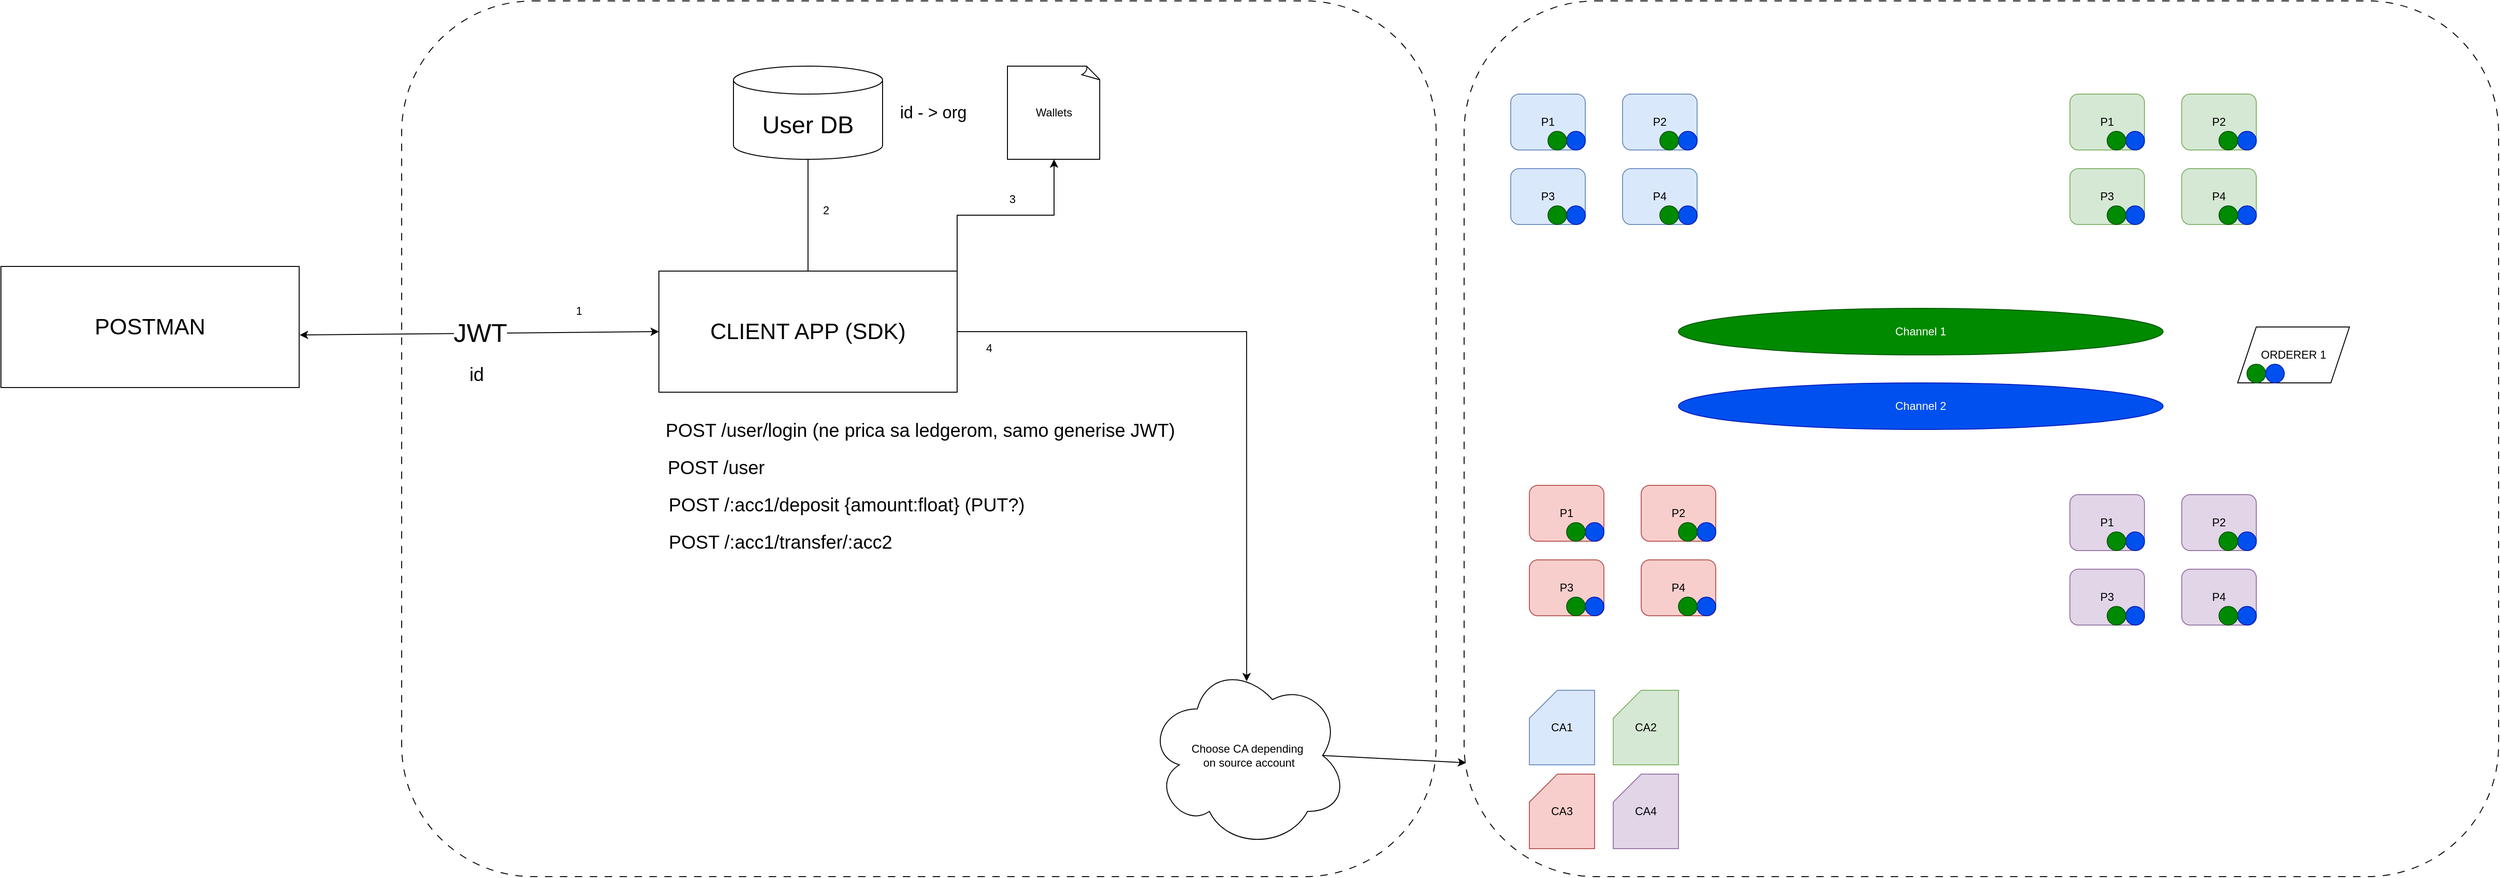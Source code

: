 <mxfile version="23.0.2" type="device">
  <diagram name="Page-1" id="tQ2Bi4pnbvqzPUo_J81-">
    <mxGraphModel dx="5797" dy="2386" grid="1" gridSize="10" guides="1" tooltips="1" connect="1" arrows="1" fold="1" page="1" pageScale="1" pageWidth="850" pageHeight="1100" math="0" shadow="0">
      <root>
        <mxCell id="0" />
        <mxCell id="1" parent="0" />
        <mxCell id="9tJZd1ZRZJAz-mKnk4CD-110" value="" style="rounded=1;whiteSpace=wrap;html=1;fillColor=none;dashed=1;dashPattern=8 8;" parent="1" vertex="1">
          <mxGeometry x="-60" y="150" width="1110" height="940" as="geometry" />
        </mxCell>
        <mxCell id="9tJZd1ZRZJAz-mKnk4CD-109" value="" style="rounded=1;whiteSpace=wrap;html=1;fillColor=none;dashed=1;dashPattern=8 8;" parent="1" vertex="1">
          <mxGeometry x="-1200" y="150" width="1110" height="940" as="geometry" />
        </mxCell>
        <mxCell id="9tJZd1ZRZJAz-mKnk4CD-2" value="P1" style="rounded=1;whiteSpace=wrap;html=1;fillColor=#dae8fc;strokeColor=#6c8ebf;" parent="1" vertex="1">
          <mxGeometry x="-10" y="250" width="80" height="60" as="geometry" />
        </mxCell>
        <mxCell id="9tJZd1ZRZJAz-mKnk4CD-3" value="P3" style="rounded=1;whiteSpace=wrap;html=1;fillColor=#dae8fc;strokeColor=#6c8ebf;" parent="1" vertex="1">
          <mxGeometry x="-10" y="330" width="80" height="60" as="geometry" />
        </mxCell>
        <mxCell id="9tJZd1ZRZJAz-mKnk4CD-4" value="P4" style="rounded=1;whiteSpace=wrap;html=1;fillColor=#dae8fc;strokeColor=#6c8ebf;" parent="1" vertex="1">
          <mxGeometry x="110" y="330" width="80" height="60" as="geometry" />
        </mxCell>
        <mxCell id="9tJZd1ZRZJAz-mKnk4CD-5" value="P2" style="rounded=1;whiteSpace=wrap;html=1;fillColor=#dae8fc;strokeColor=#6c8ebf;" parent="1" vertex="1">
          <mxGeometry x="110" y="250" width="80" height="60" as="geometry" />
        </mxCell>
        <mxCell id="9tJZd1ZRZJAz-mKnk4CD-6" value="Channel 1" style="ellipse;whiteSpace=wrap;html=1;fillColor=#008a00;fontColor=#ffffff;strokeColor=#005700;" parent="1" vertex="1">
          <mxGeometry x="170" y="480" width="520" height="50" as="geometry" />
        </mxCell>
        <mxCell id="9tJZd1ZRZJAz-mKnk4CD-7" value="Channel 2" style="ellipse;whiteSpace=wrap;html=1;fillColor=#0050ef;fontColor=#ffffff;strokeColor=#001DBC;" parent="1" vertex="1">
          <mxGeometry x="170" y="560" width="520" height="50" as="geometry" />
        </mxCell>
        <mxCell id="9tJZd1ZRZJAz-mKnk4CD-8" value="CA3" style="shape=card;whiteSpace=wrap;html=1;fillColor=#f8cecc;strokeColor=#b85450;" parent="1" vertex="1">
          <mxGeometry x="10" y="980" width="70" height="80" as="geometry" />
        </mxCell>
        <mxCell id="9tJZd1ZRZJAz-mKnk4CD-9" value="CA2" style="shape=card;whiteSpace=wrap;html=1;fillColor=#d5e8d4;strokeColor=#82b366;" parent="1" vertex="1">
          <mxGeometry x="100" y="890" width="70" height="80" as="geometry" />
        </mxCell>
        <mxCell id="9tJZd1ZRZJAz-mKnk4CD-10" value="CA1" style="shape=card;whiteSpace=wrap;html=1;fillColor=#dae8fc;strokeColor=#6c8ebf;" parent="1" vertex="1">
          <mxGeometry x="10" y="890" width="70" height="80" as="geometry" />
        </mxCell>
        <mxCell id="9tJZd1ZRZJAz-mKnk4CD-11" value="CA4" style="shape=card;whiteSpace=wrap;html=1;fillColor=#e1d5e7;strokeColor=#9673a6;" parent="1" vertex="1">
          <mxGeometry x="100" y="980" width="70" height="80" as="geometry" />
        </mxCell>
        <mxCell id="9tJZd1ZRZJAz-mKnk4CD-12" value="P1" style="rounded=1;whiteSpace=wrap;html=1;fillColor=#d5e8d4;strokeColor=#82b366;" parent="1" vertex="1">
          <mxGeometry x="590" y="250" width="80" height="60" as="geometry" />
        </mxCell>
        <mxCell id="9tJZd1ZRZJAz-mKnk4CD-13" value="P3" style="rounded=1;whiteSpace=wrap;html=1;fillColor=#d5e8d4;strokeColor=#82b366;" parent="1" vertex="1">
          <mxGeometry x="590" y="330" width="80" height="60" as="geometry" />
        </mxCell>
        <mxCell id="9tJZd1ZRZJAz-mKnk4CD-14" value="P4" style="rounded=1;whiteSpace=wrap;html=1;fillColor=#d5e8d4;strokeColor=#82b366;" parent="1" vertex="1">
          <mxGeometry x="710" y="330" width="80" height="60" as="geometry" />
        </mxCell>
        <mxCell id="9tJZd1ZRZJAz-mKnk4CD-15" value="P2" style="rounded=1;whiteSpace=wrap;html=1;fillColor=#d5e8d4;strokeColor=#82b366;" parent="1" vertex="1">
          <mxGeometry x="710" y="250" width="80" height="60" as="geometry" />
        </mxCell>
        <mxCell id="9tJZd1ZRZJAz-mKnk4CD-16" value="P1" style="rounded=1;whiteSpace=wrap;html=1;fillColor=#f8cecc;strokeColor=#b85450;" parent="1" vertex="1">
          <mxGeometry x="10" y="670" width="80" height="60" as="geometry" />
        </mxCell>
        <mxCell id="9tJZd1ZRZJAz-mKnk4CD-17" value="P3" style="rounded=1;whiteSpace=wrap;html=1;fillColor=#f8cecc;strokeColor=#b85450;" parent="1" vertex="1">
          <mxGeometry x="10" y="750" width="80" height="60" as="geometry" />
        </mxCell>
        <mxCell id="9tJZd1ZRZJAz-mKnk4CD-18" value="P4" style="rounded=1;whiteSpace=wrap;html=1;fillColor=#f8cecc;strokeColor=#b85450;" parent="1" vertex="1">
          <mxGeometry x="130" y="750" width="80" height="60" as="geometry" />
        </mxCell>
        <mxCell id="9tJZd1ZRZJAz-mKnk4CD-19" value="P2" style="rounded=1;whiteSpace=wrap;html=1;fillColor=#f8cecc;strokeColor=#b85450;" parent="1" vertex="1">
          <mxGeometry x="130" y="670" width="80" height="60" as="geometry" />
        </mxCell>
        <mxCell id="9tJZd1ZRZJAz-mKnk4CD-20" value="P1" style="rounded=1;whiteSpace=wrap;html=1;fillColor=#e1d5e7;strokeColor=#9673a6;" parent="1" vertex="1">
          <mxGeometry x="590" y="680" width="80" height="60" as="geometry" />
        </mxCell>
        <mxCell id="9tJZd1ZRZJAz-mKnk4CD-21" value="P3" style="rounded=1;whiteSpace=wrap;html=1;fillColor=#e1d5e7;strokeColor=#9673a6;" parent="1" vertex="1">
          <mxGeometry x="590" y="760" width="80" height="60" as="geometry" />
        </mxCell>
        <mxCell id="9tJZd1ZRZJAz-mKnk4CD-22" value="P4" style="rounded=1;whiteSpace=wrap;html=1;fillColor=#e1d5e7;strokeColor=#9673a6;" parent="1" vertex="1">
          <mxGeometry x="710" y="760" width="80" height="60" as="geometry" />
        </mxCell>
        <mxCell id="9tJZd1ZRZJAz-mKnk4CD-23" value="P2" style="rounded=1;whiteSpace=wrap;html=1;fillColor=#e1d5e7;strokeColor=#9673a6;" parent="1" vertex="1">
          <mxGeometry x="710" y="680" width="80" height="60" as="geometry" />
        </mxCell>
        <mxCell id="9tJZd1ZRZJAz-mKnk4CD-24" value="ORDERER 1" style="shape=parallelogram;perimeter=parallelogramPerimeter;whiteSpace=wrap;html=1;fixedSize=1;" parent="1" vertex="1">
          <mxGeometry x="770" y="500" width="120" height="60" as="geometry" />
        </mxCell>
        <mxCell id="9tJZd1ZRZJAz-mKnk4CD-30" value="" style="ellipse;whiteSpace=wrap;html=1;fillColor=#0050ef;fontColor=#ffffff;strokeColor=#001DBC;" parent="1" vertex="1">
          <mxGeometry x="170" y="370" width="20" height="20" as="geometry" />
        </mxCell>
        <mxCell id="9tJZd1ZRZJAz-mKnk4CD-31" value="" style="ellipse;whiteSpace=wrap;html=1;fillColor=#0050ef;fontColor=#ffffff;strokeColor=#001DBC;" parent="1" vertex="1">
          <mxGeometry x="50" y="370" width="20" height="20" as="geometry" />
        </mxCell>
        <mxCell id="9tJZd1ZRZJAz-mKnk4CD-32" value="" style="ellipse;whiteSpace=wrap;html=1;fillColor=#0050ef;fontColor=#ffffff;strokeColor=#001DBC;" parent="1" vertex="1">
          <mxGeometry x="170" y="290" width="20" height="20" as="geometry" />
        </mxCell>
        <mxCell id="9tJZd1ZRZJAz-mKnk4CD-33" value="" style="ellipse;whiteSpace=wrap;html=1;fillColor=#0050ef;fontColor=#ffffff;strokeColor=#001DBC;" parent="1" vertex="1">
          <mxGeometry x="50" y="290" width="20" height="20" as="geometry" />
        </mxCell>
        <mxCell id="9tJZd1ZRZJAz-mKnk4CD-34" value="" style="ellipse;whiteSpace=wrap;html=1;fillColor=#0050ef;fontColor=#ffffff;strokeColor=#001DBC;" parent="1" vertex="1">
          <mxGeometry x="190" y="790" width="20" height="20" as="geometry" />
        </mxCell>
        <mxCell id="9tJZd1ZRZJAz-mKnk4CD-35" value="" style="ellipse;whiteSpace=wrap;html=1;fillColor=#0050ef;fontColor=#ffffff;strokeColor=#001DBC;" parent="1" vertex="1">
          <mxGeometry x="70" y="790" width="20" height="20" as="geometry" />
        </mxCell>
        <mxCell id="9tJZd1ZRZJAz-mKnk4CD-36" value="" style="ellipse;whiteSpace=wrap;html=1;fillColor=#0050ef;fontColor=#ffffff;strokeColor=#001DBC;" parent="1" vertex="1">
          <mxGeometry x="190" y="710" width="20" height="20" as="geometry" />
        </mxCell>
        <mxCell id="9tJZd1ZRZJAz-mKnk4CD-37" value="" style="ellipse;whiteSpace=wrap;html=1;fillColor=#0050ef;fontColor=#ffffff;strokeColor=#001DBC;" parent="1" vertex="1">
          <mxGeometry x="70" y="710" width="20" height="20" as="geometry" />
        </mxCell>
        <mxCell id="9tJZd1ZRZJAz-mKnk4CD-40" value="" style="ellipse;whiteSpace=wrap;html=1;fillColor=#0050ef;fontColor=#ffffff;strokeColor=#001DBC;" parent="1" vertex="1">
          <mxGeometry x="650" y="720" width="20" height="20" as="geometry" />
        </mxCell>
        <mxCell id="9tJZd1ZRZJAz-mKnk4CD-41" value="" style="ellipse;whiteSpace=wrap;html=1;fillColor=#0050ef;fontColor=#ffffff;strokeColor=#001DBC;" parent="1" vertex="1">
          <mxGeometry x="770" y="720" width="20" height="20" as="geometry" />
        </mxCell>
        <mxCell id="9tJZd1ZRZJAz-mKnk4CD-42" value="" style="ellipse;whiteSpace=wrap;html=1;fillColor=#0050ef;fontColor=#ffffff;strokeColor=#001DBC;" parent="1" vertex="1">
          <mxGeometry x="650" y="800" width="20" height="20" as="geometry" />
        </mxCell>
        <mxCell id="9tJZd1ZRZJAz-mKnk4CD-43" value="" style="ellipse;whiteSpace=wrap;html=1;fillColor=#0050ef;fontColor=#ffffff;strokeColor=#001DBC;" parent="1" vertex="1">
          <mxGeometry x="770" y="800" width="20" height="20" as="geometry" />
        </mxCell>
        <mxCell id="9tJZd1ZRZJAz-mKnk4CD-45" value="" style="ellipse;whiteSpace=wrap;html=1;fillColor=#0050ef;fontColor=#ffffff;strokeColor=#001DBC;" parent="1" vertex="1">
          <mxGeometry x="770" y="290" width="20" height="20" as="geometry" />
        </mxCell>
        <mxCell id="9tJZd1ZRZJAz-mKnk4CD-46" value="" style="ellipse;whiteSpace=wrap;html=1;fillColor=#0050ef;fontColor=#ffffff;strokeColor=#001DBC;" parent="1" vertex="1">
          <mxGeometry x="650" y="290" width="20" height="20" as="geometry" />
        </mxCell>
        <mxCell id="9tJZd1ZRZJAz-mKnk4CD-47" value="" style="ellipse;whiteSpace=wrap;html=1;fillColor=#0050ef;fontColor=#ffffff;strokeColor=#001DBC;" parent="1" vertex="1">
          <mxGeometry x="650" y="370" width="20" height="20" as="geometry" />
        </mxCell>
        <mxCell id="9tJZd1ZRZJAz-mKnk4CD-48" value="" style="ellipse;whiteSpace=wrap;html=1;fillColor=#0050ef;fontColor=#ffffff;strokeColor=#001DBC;" parent="1" vertex="1">
          <mxGeometry x="770" y="370" width="20" height="20" as="geometry" />
        </mxCell>
        <mxCell id="9tJZd1ZRZJAz-mKnk4CD-50" value="" style="ellipse;whiteSpace=wrap;html=1;fillColor=#008a00;fontColor=#ffffff;strokeColor=#005700;" parent="1" vertex="1">
          <mxGeometry x="30" y="290" width="20" height="20" as="geometry" />
        </mxCell>
        <mxCell id="9tJZd1ZRZJAz-mKnk4CD-51" value="" style="ellipse;whiteSpace=wrap;html=1;fillColor=#008a00;fontColor=#ffffff;strokeColor=#005700;" parent="1" vertex="1">
          <mxGeometry x="30" y="370" width="20" height="20" as="geometry" />
        </mxCell>
        <mxCell id="9tJZd1ZRZJAz-mKnk4CD-52" value="" style="ellipse;whiteSpace=wrap;html=1;fillColor=#008a00;fontColor=#ffffff;strokeColor=#005700;" parent="1" vertex="1">
          <mxGeometry x="150" y="370" width="20" height="20" as="geometry" />
        </mxCell>
        <mxCell id="9tJZd1ZRZJAz-mKnk4CD-53" value="" style="ellipse;whiteSpace=wrap;html=1;fillColor=#008a00;fontColor=#ffffff;strokeColor=#005700;" parent="1" vertex="1">
          <mxGeometry x="150" y="290" width="20" height="20" as="geometry" />
        </mxCell>
        <mxCell id="9tJZd1ZRZJAz-mKnk4CD-56" value="" style="ellipse;whiteSpace=wrap;html=1;fillColor=#008a00;fontColor=#ffffff;strokeColor=#005700;" parent="1" vertex="1">
          <mxGeometry x="750" y="370" width="20" height="20" as="geometry" />
        </mxCell>
        <mxCell id="9tJZd1ZRZJAz-mKnk4CD-57" value="" style="ellipse;whiteSpace=wrap;html=1;fillColor=#008a00;fontColor=#ffffff;strokeColor=#005700;" parent="1" vertex="1">
          <mxGeometry x="630" y="370" width="20" height="20" as="geometry" />
        </mxCell>
        <mxCell id="9tJZd1ZRZJAz-mKnk4CD-58" value="" style="ellipse;whiteSpace=wrap;html=1;fillColor=#008a00;fontColor=#ffffff;strokeColor=#005700;" parent="1" vertex="1">
          <mxGeometry x="750" y="290" width="20" height="20" as="geometry" />
        </mxCell>
        <mxCell id="9tJZd1ZRZJAz-mKnk4CD-59" value="" style="ellipse;whiteSpace=wrap;html=1;fillColor=#008a00;fontColor=#ffffff;strokeColor=#005700;" parent="1" vertex="1">
          <mxGeometry x="630" y="290" width="20" height="20" as="geometry" />
        </mxCell>
        <mxCell id="9tJZd1ZRZJAz-mKnk4CD-62" value="" style="ellipse;whiteSpace=wrap;html=1;fillColor=#008a00;fontColor=#ffffff;strokeColor=#005700;" parent="1" vertex="1">
          <mxGeometry x="50" y="790" width="20" height="20" as="geometry" />
        </mxCell>
        <mxCell id="9tJZd1ZRZJAz-mKnk4CD-63" value="" style="ellipse;whiteSpace=wrap;html=1;fillColor=#008a00;fontColor=#ffffff;strokeColor=#005700;" parent="1" vertex="1">
          <mxGeometry x="50" y="710" width="20" height="20" as="geometry" />
        </mxCell>
        <mxCell id="9tJZd1ZRZJAz-mKnk4CD-64" value="" style="ellipse;whiteSpace=wrap;html=1;fillColor=#008a00;fontColor=#ffffff;strokeColor=#005700;" parent="1" vertex="1">
          <mxGeometry x="170" y="710" width="20" height="20" as="geometry" />
        </mxCell>
        <mxCell id="9tJZd1ZRZJAz-mKnk4CD-65" value="" style="ellipse;whiteSpace=wrap;html=1;fillColor=#008a00;fontColor=#ffffff;strokeColor=#005700;" parent="1" vertex="1">
          <mxGeometry x="170" y="790" width="20" height="20" as="geometry" />
        </mxCell>
        <mxCell id="9tJZd1ZRZJAz-mKnk4CD-66" value="" style="ellipse;whiteSpace=wrap;html=1;fillColor=#008a00;fontColor=#ffffff;strokeColor=#005700;" parent="1" vertex="1">
          <mxGeometry x="750" y="720" width="20" height="20" as="geometry" />
        </mxCell>
        <mxCell id="9tJZd1ZRZJAz-mKnk4CD-67" value="" style="ellipse;whiteSpace=wrap;html=1;fillColor=#008a00;fontColor=#ffffff;strokeColor=#005700;" parent="1" vertex="1">
          <mxGeometry x="630" y="720" width="20" height="20" as="geometry" />
        </mxCell>
        <mxCell id="9tJZd1ZRZJAz-mKnk4CD-68" value="" style="ellipse;whiteSpace=wrap;html=1;fillColor=#008a00;fontColor=#ffffff;strokeColor=#005700;" parent="1" vertex="1">
          <mxGeometry x="750" y="800" width="20" height="20" as="geometry" />
        </mxCell>
        <mxCell id="9tJZd1ZRZJAz-mKnk4CD-69" value="" style="ellipse;whiteSpace=wrap;html=1;fillColor=#008a00;fontColor=#ffffff;strokeColor=#005700;" parent="1" vertex="1">
          <mxGeometry x="630" y="800" width="20" height="20" as="geometry" />
        </mxCell>
        <mxCell id="9tJZd1ZRZJAz-mKnk4CD-72" value="" style="ellipse;whiteSpace=wrap;html=1;fillColor=#008a00;fontColor=#ffffff;strokeColor=#005700;" parent="1" vertex="1">
          <mxGeometry x="780" y="540" width="20" height="20" as="geometry" />
        </mxCell>
        <mxCell id="9tJZd1ZRZJAz-mKnk4CD-90" style="edgeStyle=orthogonalEdgeStyle;rounded=0;orthogonalLoop=1;jettySize=auto;html=1;exitX=1;exitY=0.5;exitDx=0;exitDy=0;entryX=0.496;entryY=0.102;entryDx=0;entryDy=0;entryPerimeter=0;" parent="1" source="9tJZd1ZRZJAz-mKnk4CD-78" target="9tJZd1ZRZJAz-mKnk4CD-89" edge="1">
          <mxGeometry relative="1" as="geometry" />
        </mxCell>
        <mxCell id="9tJZd1ZRZJAz-mKnk4CD-78" value="CLIENT APP (SDK)" style="rounded=0;whiteSpace=wrap;html=1;fontSize=24;" parent="1" vertex="1">
          <mxGeometry x="-924" y="440" width="320" height="130" as="geometry" />
        </mxCell>
        <mxCell id="9tJZd1ZRZJAz-mKnk4CD-80" value="POSTMAN" style="rounded=0;whiteSpace=wrap;html=1;fontSize=24;" parent="1" vertex="1">
          <mxGeometry x="-1630" y="435" width="320" height="130" as="geometry" />
        </mxCell>
        <mxCell id="9tJZd1ZRZJAz-mKnk4CD-84" value="POST /:acc1/transfer/:acc2" style="text;html=1;align=center;verticalAlign=middle;resizable=0;points=[];autosize=1;strokeColor=none;fillColor=none;fontSize=20;" parent="1" vertex="1">
          <mxGeometry x="-924" y="710" width="260" height="40" as="geometry" />
        </mxCell>
        <mxCell id="9tJZd1ZRZJAz-mKnk4CD-85" value="POST /:acc1/deposit {amount:float} (PUT?)" style="text;html=1;align=center;verticalAlign=middle;resizable=0;points=[];autosize=1;strokeColor=none;fillColor=none;fontSize=20;" parent="1" vertex="1">
          <mxGeometry x="-928" y="670" width="410" height="40" as="geometry" />
        </mxCell>
        <mxCell id="9tJZd1ZRZJAz-mKnk4CD-86" value="POST /user/login (ne prica sa ledgerom, samo generise JWT)" style="text;html=1;align=center;verticalAlign=middle;resizable=0;points=[];autosize=1;strokeColor=none;fillColor=none;fontSize=20;" parent="1" vertex="1">
          <mxGeometry x="-929" y="590" width="570" height="40" as="geometry" />
        </mxCell>
        <mxCell id="9tJZd1ZRZJAz-mKnk4CD-88" value="POST /user" style="text;html=1;align=center;verticalAlign=middle;resizable=0;points=[];autosize=1;strokeColor=none;fillColor=none;fontSize=20;" parent="1" vertex="1">
          <mxGeometry x="-928" y="630" width="130" height="40" as="geometry" />
        </mxCell>
        <mxCell id="9tJZd1ZRZJAz-mKnk4CD-89" value="Choose CA depending&lt;br&gt;&amp;nbsp;on source account" style="ellipse;shape=cloud;whiteSpace=wrap;html=1;" parent="1" vertex="1">
          <mxGeometry x="-400" y="860" width="215" height="200" as="geometry" />
        </mxCell>
        <mxCell id="9tJZd1ZRZJAz-mKnk4CD-91" style="rounded=0;orthogonalLoop=1;jettySize=auto;html=1;exitX=0.875;exitY=0.5;exitDx=0;exitDy=0;exitPerimeter=0;entryX=0.002;entryY=0.87;entryDx=0;entryDy=0;entryPerimeter=0;" parent="1" source="9tJZd1ZRZJAz-mKnk4CD-89" target="9tJZd1ZRZJAz-mKnk4CD-110" edge="1">
          <mxGeometry relative="1" as="geometry">
            <mxPoint x="-120" y="960" as="targetPoint" />
          </mxGeometry>
        </mxCell>
        <mxCell id="9tJZd1ZRZJAz-mKnk4CD-92" value="" style="endArrow=classic;startArrow=classic;html=1;rounded=0;entryX=1.002;entryY=0.566;entryDx=0;entryDy=0;entryPerimeter=0;exitX=0;exitY=0.5;exitDx=0;exitDy=0;" parent="1" source="9tJZd1ZRZJAz-mKnk4CD-78" target="9tJZd1ZRZJAz-mKnk4CD-80" edge="1">
          <mxGeometry width="50" height="50" relative="1" as="geometry">
            <mxPoint x="-1090" y="519.41" as="sourcePoint" />
            <mxPoint x="-1270" y="519.41" as="targetPoint" />
          </mxGeometry>
        </mxCell>
        <mxCell id="9tJZd1ZRZJAz-mKnk4CD-93" value="&lt;font style=&quot;font-size: 28px;&quot;&gt;JWT&lt;/font&gt;" style="edgeLabel;html=1;align=center;verticalAlign=middle;resizable=0;points=[];" parent="9tJZd1ZRZJAz-mKnk4CD-92" vertex="1" connectable="0">
          <mxGeometry x="0.005" y="-1" relative="1" as="geometry">
            <mxPoint x="1" as="offset" />
          </mxGeometry>
        </mxCell>
        <mxCell id="9tJZd1ZRZJAz-mKnk4CD-95" style="edgeStyle=orthogonalEdgeStyle;rounded=0;orthogonalLoop=1;jettySize=auto;html=1;exitX=0.5;exitY=1;exitDx=0;exitDy=0;exitPerimeter=0;entryX=0.5;entryY=0;entryDx=0;entryDy=0;endArrow=none;endFill=0;" parent="1" source="9tJZd1ZRZJAz-mKnk4CD-94" target="9tJZd1ZRZJAz-mKnk4CD-78" edge="1">
          <mxGeometry relative="1" as="geometry" />
        </mxCell>
        <mxCell id="9tJZd1ZRZJAz-mKnk4CD-94" value="User DB" style="shape=cylinder3;whiteSpace=wrap;html=1;boundedLbl=1;backgroundOutline=1;size=15;fontSize=26;" parent="1" vertex="1">
          <mxGeometry x="-844" y="220" width="160" height="100" as="geometry" />
        </mxCell>
        <mxCell id="9tJZd1ZRZJAz-mKnk4CD-96" value="" style="ellipse;whiteSpace=wrap;html=1;fillColor=#0050ef;fontColor=#ffffff;strokeColor=#001DBC;" parent="1" vertex="1">
          <mxGeometry x="800" y="540" width="20" height="20" as="geometry" />
        </mxCell>
        <mxCell id="9tJZd1ZRZJAz-mKnk4CD-99" value="id" style="text;html=1;align=center;verticalAlign=middle;resizable=0;points=[];autosize=1;strokeColor=none;fillColor=none;fontSize=20;" parent="1" vertex="1">
          <mxGeometry x="-1140" y="530" width="40" height="40" as="geometry" />
        </mxCell>
        <mxCell id="9tJZd1ZRZJAz-mKnk4CD-101" value="&lt;font style=&quot;font-size: 18px;&quot;&gt;id - &amp;gt; org&lt;/font&gt;" style="text;html=1;align=center;verticalAlign=middle;resizable=0;points=[];autosize=1;strokeColor=none;fillColor=none;" parent="1" vertex="1">
          <mxGeometry x="-680" y="250" width="100" height="40" as="geometry" />
        </mxCell>
        <mxCell id="9tJZd1ZRZJAz-mKnk4CD-103" value="Wallets" style="whiteSpace=wrap;html=1;shape=mxgraph.basic.document" parent="1" vertex="1">
          <mxGeometry x="-550" y="220" width="100" height="100" as="geometry" />
        </mxCell>
        <mxCell id="9tJZd1ZRZJAz-mKnk4CD-104" value="1" style="text;html=1;align=center;verticalAlign=middle;resizable=0;points=[];autosize=1;strokeColor=none;fillColor=none;" parent="1" vertex="1">
          <mxGeometry x="-1025" y="468" width="30" height="30" as="geometry" />
        </mxCell>
        <mxCell id="9tJZd1ZRZJAz-mKnk4CD-105" value="2" style="text;html=1;align=center;verticalAlign=middle;resizable=0;points=[];autosize=1;strokeColor=none;fillColor=none;" parent="1" vertex="1">
          <mxGeometry x="-760" y="360" width="30" height="30" as="geometry" />
        </mxCell>
        <mxCell id="9tJZd1ZRZJAz-mKnk4CD-106" style="edgeStyle=orthogonalEdgeStyle;rounded=0;orthogonalLoop=1;jettySize=auto;html=1;exitX=1;exitY=0;exitDx=0;exitDy=0;entryX=0.5;entryY=1;entryDx=0;entryDy=0;entryPerimeter=0;" parent="1" source="9tJZd1ZRZJAz-mKnk4CD-78" target="9tJZd1ZRZJAz-mKnk4CD-103" edge="1">
          <mxGeometry relative="1" as="geometry" />
        </mxCell>
        <mxCell id="9tJZd1ZRZJAz-mKnk4CD-107" value="3" style="text;html=1;align=center;verticalAlign=middle;resizable=0;points=[];autosize=1;strokeColor=none;fillColor=none;" parent="1" vertex="1">
          <mxGeometry x="-560" y="348" width="30" height="30" as="geometry" />
        </mxCell>
        <mxCell id="9tJZd1ZRZJAz-mKnk4CD-108" value="4" style="text;html=1;align=center;verticalAlign=middle;resizable=0;points=[];autosize=1;strokeColor=none;fillColor=none;" parent="1" vertex="1">
          <mxGeometry x="-585" y="508" width="30" height="30" as="geometry" />
        </mxCell>
      </root>
    </mxGraphModel>
  </diagram>
</mxfile>
